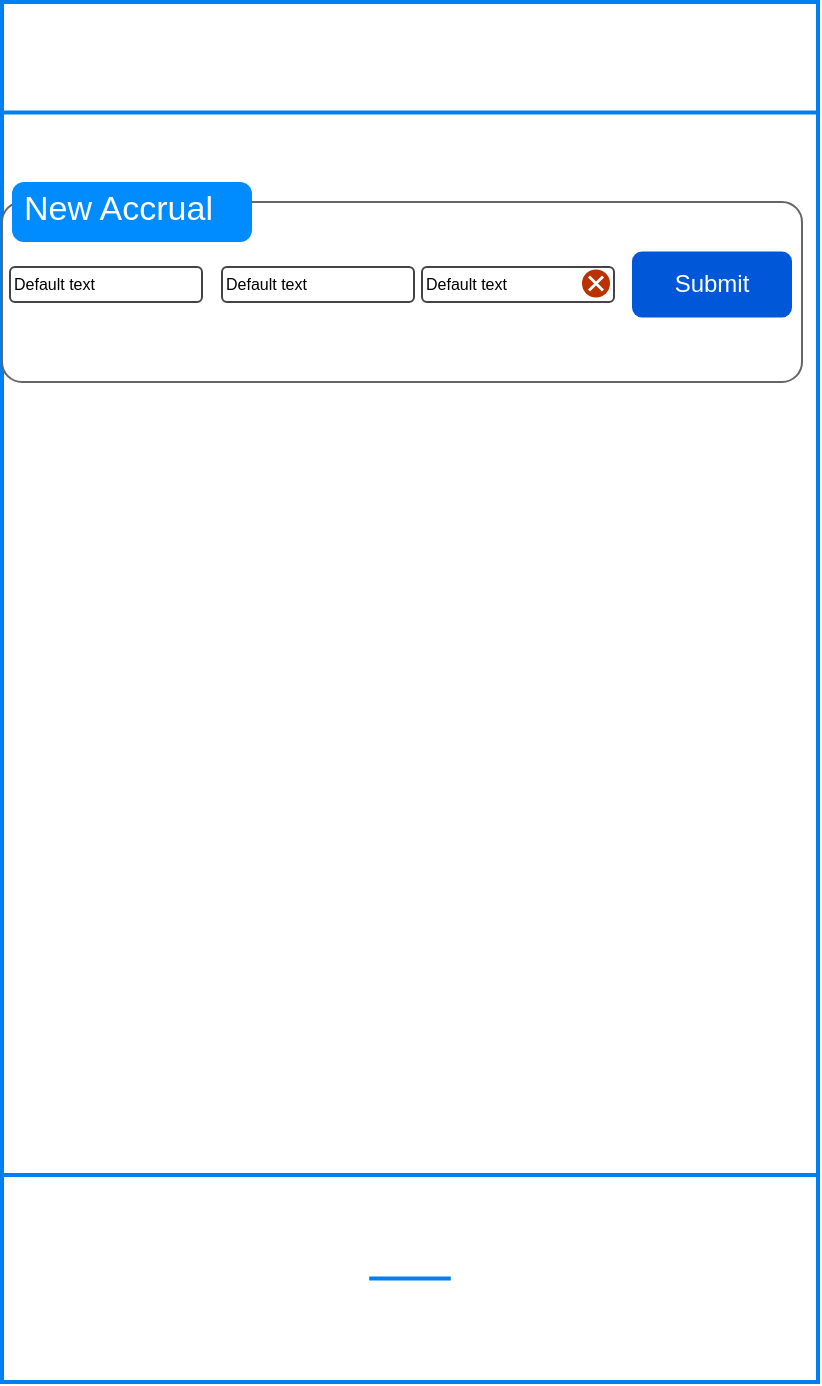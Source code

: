 <mxfile version="22.1.21" type="device">
  <diagram name="UI" id="EdsOvtV-2qjY3-Kkl_eG">
    <mxGraphModel dx="2533" dy="843" grid="1" gridSize="10" guides="1" tooltips="1" connect="1" arrows="1" fold="1" page="1" pageScale="1" pageWidth="1169" pageHeight="827" math="0" shadow="0">
      <root>
        <mxCell id="0" />
        <mxCell id="1" parent="0" />
        <mxCell id="rBNq9jveojPEdbhcX2rX-1" value="" style="html=1;verticalLabelPosition=bottom;align=center;labelBackgroundColor=#ffffff;verticalAlign=top;strokeWidth=2;strokeColor=#0080F0;shadow=0;dashed=0;shape=mxgraph.ios7.icons.smartphone;" vertex="1" parent="1">
          <mxGeometry x="-610" y="150" width="408" height="690" as="geometry" />
        </mxCell>
        <mxCell id="rBNq9jveojPEdbhcX2rX-2" value="" style="shape=mxgraph.mockup.containers.marginRect;rectMarginTop=10;strokeColor=#666666;strokeWidth=1;dashed=0;rounded=1;arcSize=5;recursiveResize=0;html=1;whiteSpace=wrap;" vertex="1" parent="1">
          <mxGeometry x="-610" y="240" width="400" height="100" as="geometry" />
        </mxCell>
        <mxCell id="rBNq9jveojPEdbhcX2rX-3" value="New Accrual" style="shape=rect;strokeColor=none;fillColor=#008cff;strokeWidth=1;dashed=0;rounded=1;arcSize=20;fontColor=#ffffff;fontSize=17;spacing=2;spacingTop=-2;align=left;autosize=1;spacingLeft=4;resizeWidth=0;resizeHeight=0;perimeter=none;html=1;whiteSpace=wrap;" vertex="1" parent="rBNq9jveojPEdbhcX2rX-2">
          <mxGeometry x="5" width="120" height="30" as="geometry" />
        </mxCell>
        <mxCell id="rBNq9jveojPEdbhcX2rX-4" value="Default text" style="strokeWidth=1;html=1;shadow=0;dashed=0;shape=mxgraph.ios.iTextInput;strokeColor=#444444;buttonText=;fontSize=8;whiteSpace=wrap;align=left;" vertex="1" parent="rBNq9jveojPEdbhcX2rX-2">
          <mxGeometry x="4" y="42.5" width="96" height="17.5" as="geometry" />
        </mxCell>
        <mxCell id="rBNq9jveojPEdbhcX2rX-8" value="Default text" style="strokeWidth=1;html=1;shadow=0;dashed=0;shape=mxgraph.ios.iTextInput;strokeColor=#444444;buttonText=;fontSize=8;whiteSpace=wrap;align=left;" vertex="1" parent="rBNq9jveojPEdbhcX2rX-2">
          <mxGeometry x="110" y="42.5" width="96" height="17.5" as="geometry" />
        </mxCell>
        <mxCell id="rBNq9jveojPEdbhcX2rX-9" value="Default text" style="strokeWidth=1;html=1;shadow=0;dashed=0;shape=mxgraph.ios.iTextInput;strokeColor=#444444;buttonText=;fontSize=8;whiteSpace=wrap;align=left;" vertex="1" parent="rBNq9jveojPEdbhcX2rX-2">
          <mxGeometry x="210" y="42.5" width="96" height="17.5" as="geometry" />
        </mxCell>
        <mxCell id="rBNq9jveojPEdbhcX2rX-10" value="Submit" style="rounded=1;fillColor=#0057D8;align=center;strokeColor=none;html=1;whiteSpace=wrap;fontColor=#ffffff;fontSize=12;sketch=0;" vertex="1" parent="rBNq9jveojPEdbhcX2rX-2">
          <mxGeometry x="315" y="34.75" width="80" height="33" as="geometry" />
        </mxCell>
        <mxCell id="rBNq9jveojPEdbhcX2rX-11" value="" style="html=1;shadow=0;dashed=0;shape=mxgraph.atlassian.close;fillColor=#BA3200;strokeColor=none;html=1;sketch=0;" vertex="1" parent="rBNq9jveojPEdbhcX2rX-2">
          <mxGeometry x="290" y="43.75" width="14" height="14" as="geometry" />
        </mxCell>
      </root>
    </mxGraphModel>
  </diagram>
</mxfile>
